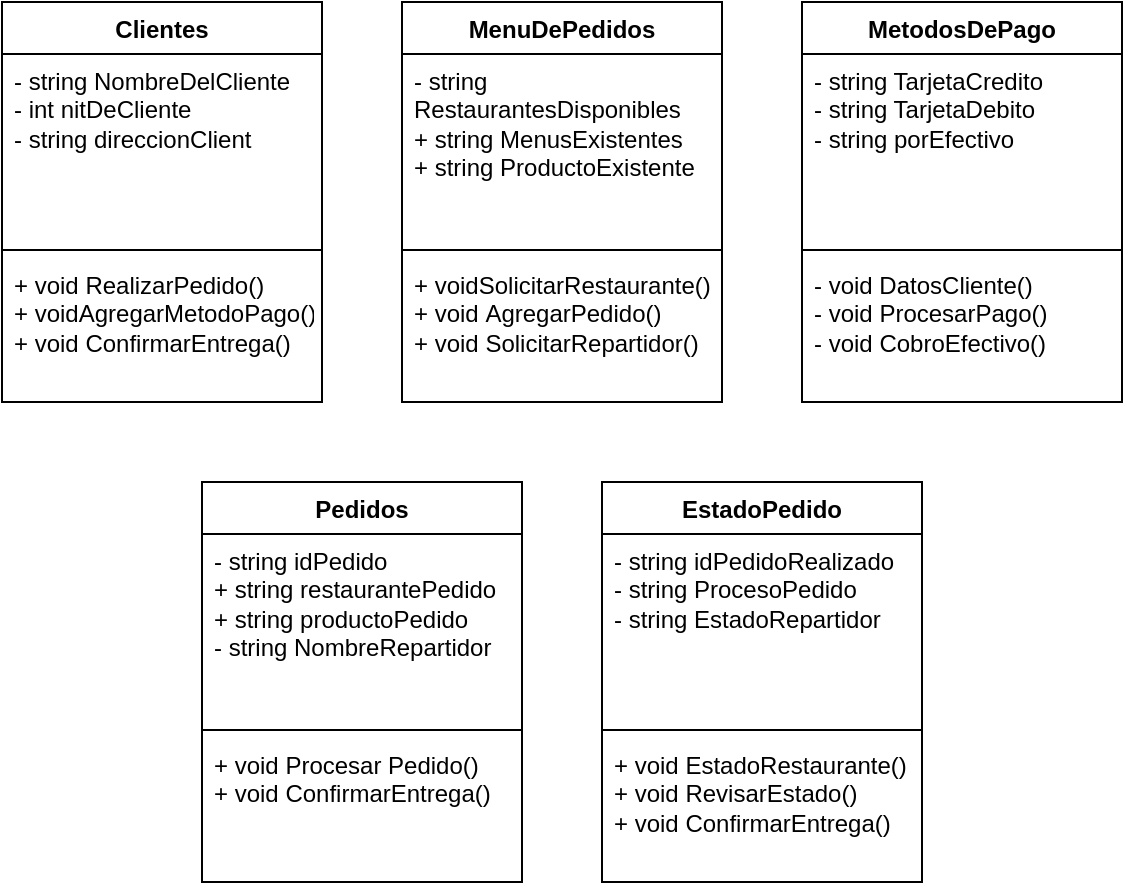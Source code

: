 <mxfile version="27.0.6">
  <diagram name="Página-1" id="5Jvm5jzobQr5HqJPdkDN">
    <mxGraphModel dx="1223" dy="528" grid="1" gridSize="10" guides="1" tooltips="1" connect="1" arrows="1" fold="1" page="1" pageScale="1" pageWidth="827" pageHeight="1169" math="0" shadow="0">
      <root>
        <mxCell id="0" />
        <mxCell id="1" parent="0" />
        <mxCell id="qaAicxAQVDk4mZgVdjFn-6" value="MenuDePedidos" style="swimlane;fontStyle=1;align=center;verticalAlign=top;childLayout=stackLayout;horizontal=1;startSize=26;horizontalStack=0;resizeParent=1;resizeParentMax=0;resizeLast=0;collapsible=1;marginBottom=0;whiteSpace=wrap;html=1;" vertex="1" parent="1">
          <mxGeometry x="320" y="40" width="160" height="200" as="geometry" />
        </mxCell>
        <mxCell id="qaAicxAQVDk4mZgVdjFn-7" value="- string RestaurantesDisponibles&lt;div&gt;+ string MenusExistentes&lt;/div&gt;&lt;div&gt;+ string ProductoExistente&lt;/div&gt;" style="text;strokeColor=none;fillColor=none;align=left;verticalAlign=top;spacingLeft=4;spacingRight=4;overflow=hidden;rotatable=0;points=[[0,0.5],[1,0.5]];portConstraint=eastwest;whiteSpace=wrap;html=1;" vertex="1" parent="qaAicxAQVDk4mZgVdjFn-6">
          <mxGeometry y="26" width="160" height="94" as="geometry" />
        </mxCell>
        <mxCell id="qaAicxAQVDk4mZgVdjFn-8" value="" style="line;strokeWidth=1;fillColor=none;align=left;verticalAlign=middle;spacingTop=-1;spacingLeft=3;spacingRight=3;rotatable=0;labelPosition=right;points=[];portConstraint=eastwest;strokeColor=inherit;" vertex="1" parent="qaAicxAQVDk4mZgVdjFn-6">
          <mxGeometry y="120" width="160" height="8" as="geometry" />
        </mxCell>
        <mxCell id="qaAicxAQVDk4mZgVdjFn-9" value="+ voidSolicitarRestaurante()&lt;div&gt;+ void&amp;nbsp;AgregarPedido()&lt;/div&gt;&lt;div&gt;+ void SolicitarRepartidor()&lt;/div&gt;" style="text;strokeColor=none;fillColor=none;align=left;verticalAlign=top;spacingLeft=4;spacingRight=4;overflow=hidden;rotatable=0;points=[[0,0.5],[1,0.5]];portConstraint=eastwest;whiteSpace=wrap;html=1;" vertex="1" parent="qaAicxAQVDk4mZgVdjFn-6">
          <mxGeometry y="128" width="160" height="72" as="geometry" />
        </mxCell>
        <mxCell id="qaAicxAQVDk4mZgVdjFn-10" value="Clientes" style="swimlane;fontStyle=1;align=center;verticalAlign=top;childLayout=stackLayout;horizontal=1;startSize=26;horizontalStack=0;resizeParent=1;resizeParentMax=0;resizeLast=0;collapsible=1;marginBottom=0;whiteSpace=wrap;html=1;" vertex="1" parent="1">
          <mxGeometry x="120" y="40" width="160" height="200" as="geometry" />
        </mxCell>
        <mxCell id="qaAicxAQVDk4mZgVdjFn-11" value="- string NombreDelCliente&lt;div&gt;- int nitDeCliente&lt;/div&gt;&lt;div&gt;- string direccionClient&lt;/div&gt;" style="text;strokeColor=none;fillColor=none;align=left;verticalAlign=top;spacingLeft=4;spacingRight=4;overflow=hidden;rotatable=0;points=[[0,0.5],[1,0.5]];portConstraint=eastwest;whiteSpace=wrap;html=1;" vertex="1" parent="qaAicxAQVDk4mZgVdjFn-10">
          <mxGeometry y="26" width="160" height="94" as="geometry" />
        </mxCell>
        <mxCell id="qaAicxAQVDk4mZgVdjFn-12" value="" style="line;strokeWidth=1;fillColor=none;align=left;verticalAlign=middle;spacingTop=-1;spacingLeft=3;spacingRight=3;rotatable=0;labelPosition=right;points=[];portConstraint=eastwest;strokeColor=inherit;" vertex="1" parent="qaAicxAQVDk4mZgVdjFn-10">
          <mxGeometry y="120" width="160" height="8" as="geometry" />
        </mxCell>
        <mxCell id="qaAicxAQVDk4mZgVdjFn-13" value="+ void RealizarPedido()&lt;div&gt;+&amp;nbsp;&lt;span style=&quot;background-color: transparent; color: light-dark(rgb(0, 0, 0), rgb(255, 255, 255));&quot;&gt;void&lt;/span&gt;&lt;span style=&quot;background-color: transparent; color: light-dark(rgb(0, 0, 0), rgb(255, 255, 255));&quot;&gt;AgregarMetodoPago()&lt;/span&gt;&lt;/div&gt;&lt;div&gt;+ void&amp;nbsp;ConfirmarEntrega&lt;span style=&quot;background-color: transparent; color: light-dark(rgb(0, 0, 0), rgb(255, 255, 255));&quot;&gt;()&lt;/span&gt;&lt;/div&gt;" style="text;strokeColor=none;fillColor=none;align=left;verticalAlign=top;spacingLeft=4;spacingRight=4;overflow=hidden;rotatable=0;points=[[0,0.5],[1,0.5]];portConstraint=eastwest;whiteSpace=wrap;html=1;" vertex="1" parent="qaAicxAQVDk4mZgVdjFn-10">
          <mxGeometry y="128" width="160" height="72" as="geometry" />
        </mxCell>
        <mxCell id="qaAicxAQVDk4mZgVdjFn-14" value="MetodosDePago" style="swimlane;fontStyle=1;align=center;verticalAlign=top;childLayout=stackLayout;horizontal=1;startSize=26;horizontalStack=0;resizeParent=1;resizeParentMax=0;resizeLast=0;collapsible=1;marginBottom=0;whiteSpace=wrap;html=1;" vertex="1" parent="1">
          <mxGeometry x="520" y="40" width="160" height="200" as="geometry" />
        </mxCell>
        <mxCell id="qaAicxAQVDk4mZgVdjFn-15" value="- string TarjetaCredito&lt;div&gt;- string TarjetaDebito&lt;br&gt;&lt;div&gt;- string porEfectivo&lt;/div&gt;&lt;/div&gt;" style="text;strokeColor=none;fillColor=none;align=left;verticalAlign=top;spacingLeft=4;spacingRight=4;overflow=hidden;rotatable=0;points=[[0,0.5],[1,0.5]];portConstraint=eastwest;whiteSpace=wrap;html=1;" vertex="1" parent="qaAicxAQVDk4mZgVdjFn-14">
          <mxGeometry y="26" width="160" height="94" as="geometry" />
        </mxCell>
        <mxCell id="qaAicxAQVDk4mZgVdjFn-16" value="" style="line;strokeWidth=1;fillColor=none;align=left;verticalAlign=middle;spacingTop=-1;spacingLeft=3;spacingRight=3;rotatable=0;labelPosition=right;points=[];portConstraint=eastwest;strokeColor=inherit;" vertex="1" parent="qaAicxAQVDk4mZgVdjFn-14">
          <mxGeometry y="120" width="160" height="8" as="geometry" />
        </mxCell>
        <mxCell id="qaAicxAQVDk4mZgVdjFn-17" value="- void&amp;nbsp;DatosCliente()&lt;div&gt;-&amp;nbsp;&lt;span style=&quot;background-color: transparent; color: light-dark(rgb(0, 0, 0), rgb(255, 255, 255));&quot;&gt;void&lt;/span&gt;&lt;span style=&quot;background-color: transparent; color: light-dark(rgb(0, 0, 0), rgb(255, 255, 255));&quot;&gt;&amp;nbsp;ProcesarPago()&lt;/span&gt;&lt;/div&gt;&lt;div&gt;-&amp;nbsp;&lt;span style=&quot;background-color: transparent; color: light-dark(rgb(0, 0, 0), rgb(255, 255, 255));&quot;&gt;void CobroEfectivo()&lt;/span&gt;&lt;span style=&quot;background-color: transparent; color: light-dark(rgb(0, 0, 0), rgb(255, 255, 255));&quot;&gt;&amp;nbsp;&lt;/span&gt;&lt;/div&gt;" style="text;strokeColor=none;fillColor=none;align=left;verticalAlign=top;spacingLeft=4;spacingRight=4;overflow=hidden;rotatable=0;points=[[0,0.5],[1,0.5]];portConstraint=eastwest;whiteSpace=wrap;html=1;" vertex="1" parent="qaAicxAQVDk4mZgVdjFn-14">
          <mxGeometry y="128" width="160" height="72" as="geometry" />
        </mxCell>
        <mxCell id="qaAicxAQVDk4mZgVdjFn-18" value="Pedidos" style="swimlane;fontStyle=1;align=center;verticalAlign=top;childLayout=stackLayout;horizontal=1;startSize=26;horizontalStack=0;resizeParent=1;resizeParentMax=0;resizeLast=0;collapsible=1;marginBottom=0;whiteSpace=wrap;html=1;" vertex="1" parent="1">
          <mxGeometry x="220" y="280" width="160" height="200" as="geometry" />
        </mxCell>
        <mxCell id="qaAicxAQVDk4mZgVdjFn-19" value="&lt;div&gt;- string idPedido&lt;/div&gt;+ string restaurantePedido&lt;div&gt;+ string productoPedido&lt;/div&gt;&lt;div&gt;- string NombreRepartidor&lt;/div&gt;" style="text;strokeColor=none;fillColor=none;align=left;verticalAlign=top;spacingLeft=4;spacingRight=4;overflow=hidden;rotatable=0;points=[[0,0.5],[1,0.5]];portConstraint=eastwest;whiteSpace=wrap;html=1;" vertex="1" parent="qaAicxAQVDk4mZgVdjFn-18">
          <mxGeometry y="26" width="160" height="94" as="geometry" />
        </mxCell>
        <mxCell id="qaAicxAQVDk4mZgVdjFn-20" value="" style="line;strokeWidth=1;fillColor=none;align=left;verticalAlign=middle;spacingTop=-1;spacingLeft=3;spacingRight=3;rotatable=0;labelPosition=right;points=[];portConstraint=eastwest;strokeColor=inherit;" vertex="1" parent="qaAicxAQVDk4mZgVdjFn-18">
          <mxGeometry y="120" width="160" height="8" as="geometry" />
        </mxCell>
        <mxCell id="qaAicxAQVDk4mZgVdjFn-21" value="+ void Procesar Pedido()&lt;div&gt;+ void ConfirmarEntrega()&lt;/div&gt;" style="text;strokeColor=none;fillColor=none;align=left;verticalAlign=top;spacingLeft=4;spacingRight=4;overflow=hidden;rotatable=0;points=[[0,0.5],[1,0.5]];portConstraint=eastwest;whiteSpace=wrap;html=1;" vertex="1" parent="qaAicxAQVDk4mZgVdjFn-18">
          <mxGeometry y="128" width="160" height="72" as="geometry" />
        </mxCell>
        <mxCell id="qaAicxAQVDk4mZgVdjFn-22" value="EstadoPedido" style="swimlane;fontStyle=1;align=center;verticalAlign=top;childLayout=stackLayout;horizontal=1;startSize=26;horizontalStack=0;resizeParent=1;resizeParentMax=0;resizeLast=0;collapsible=1;marginBottom=0;whiteSpace=wrap;html=1;" vertex="1" parent="1">
          <mxGeometry x="420" y="280" width="160" height="200" as="geometry" />
        </mxCell>
        <mxCell id="qaAicxAQVDk4mZgVdjFn-23" value="- string idPedidoRealizado&lt;div&gt;- string ProcesoPedido&lt;/div&gt;&lt;div&gt;- string EstadoRepartidor&lt;/div&gt;" style="text;strokeColor=none;fillColor=none;align=left;verticalAlign=top;spacingLeft=4;spacingRight=4;overflow=hidden;rotatable=0;points=[[0,0.5],[1,0.5]];portConstraint=eastwest;whiteSpace=wrap;html=1;" vertex="1" parent="qaAicxAQVDk4mZgVdjFn-22">
          <mxGeometry y="26" width="160" height="94" as="geometry" />
        </mxCell>
        <mxCell id="qaAicxAQVDk4mZgVdjFn-24" value="" style="line;strokeWidth=1;fillColor=none;align=left;verticalAlign=middle;spacingTop=-1;spacingLeft=3;spacingRight=3;rotatable=0;labelPosition=right;points=[];portConstraint=eastwest;strokeColor=inherit;" vertex="1" parent="qaAicxAQVDk4mZgVdjFn-22">
          <mxGeometry y="120" width="160" height="8" as="geometry" />
        </mxCell>
        <mxCell id="qaAicxAQVDk4mZgVdjFn-25" value="&lt;div&gt;+ void EstadoRestaurante()&lt;/div&gt;+ void RevisarEstado()&lt;div&gt;+ void ConfirmarEntrega()&lt;/div&gt;" style="text;strokeColor=none;fillColor=none;align=left;verticalAlign=top;spacingLeft=4;spacingRight=4;overflow=hidden;rotatable=0;points=[[0,0.5],[1,0.5]];portConstraint=eastwest;whiteSpace=wrap;html=1;" vertex="1" parent="qaAicxAQVDk4mZgVdjFn-22">
          <mxGeometry y="128" width="160" height="72" as="geometry" />
        </mxCell>
      </root>
    </mxGraphModel>
  </diagram>
</mxfile>
